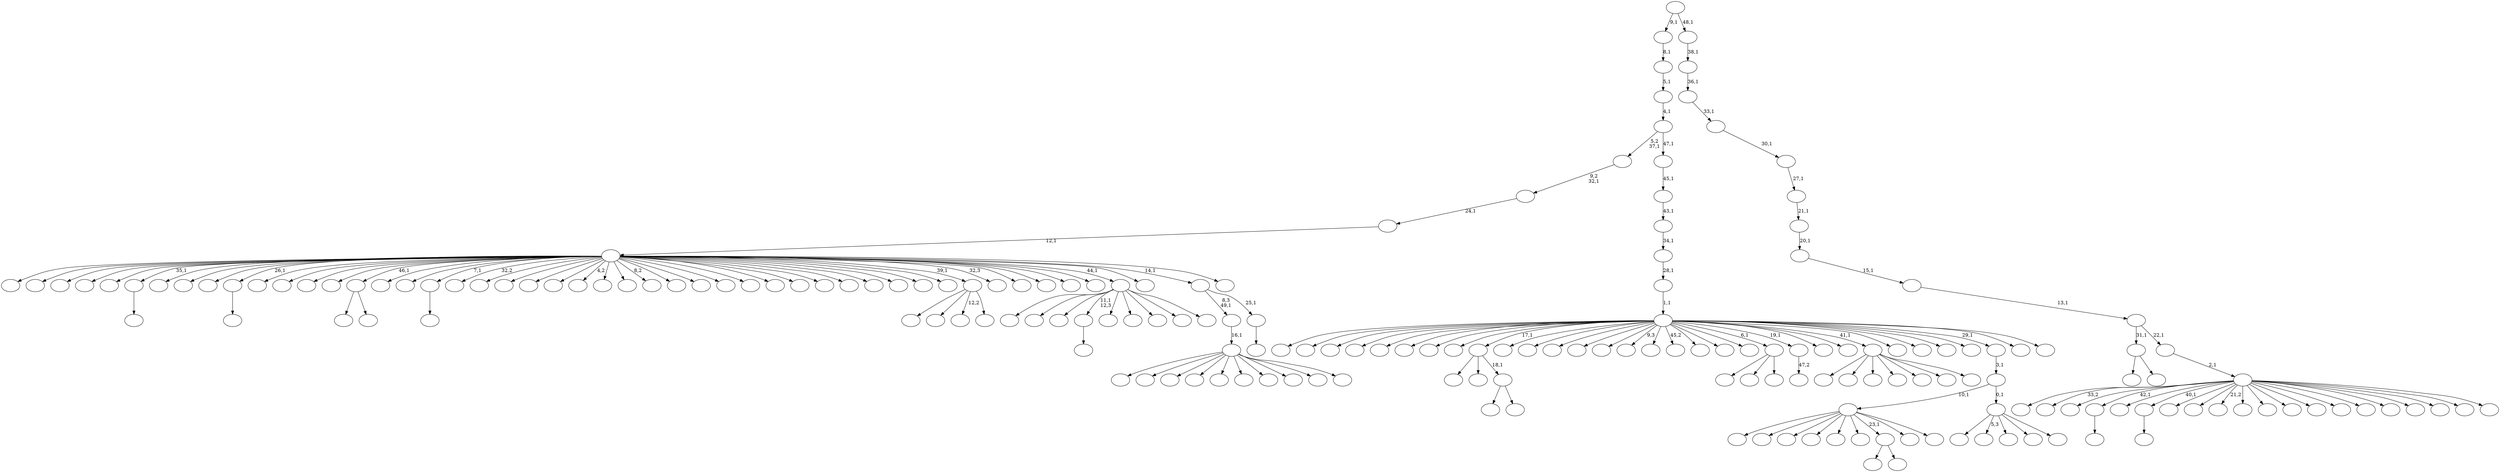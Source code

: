 digraph T {
	200 [label=""]
	199 [label=""]
	198 [label=""]
	197 [label=""]
	196 [label=""]
	195 [label=""]
	194 [label=""]
	193 [label=""]
	192 [label=""]
	191 [label=""]
	190 [label=""]
	189 [label=""]
	188 [label=""]
	187 [label=""]
	186 [label=""]
	185 [label=""]
	184 [label=""]
	183 [label=""]
	182 [label=""]
	181 [label=""]
	180 [label=""]
	179 [label=""]
	178 [label=""]
	177 [label=""]
	176 [label=""]
	175 [label=""]
	174 [label=""]
	173 [label=""]
	172 [label=""]
	171 [label=""]
	170 [label=""]
	169 [label=""]
	168 [label=""]
	167 [label=""]
	166 [label=""]
	165 [label=""]
	164 [label=""]
	163 [label=""]
	162 [label=""]
	161 [label=""]
	160 [label=""]
	159 [label=""]
	158 [label=""]
	157 [label=""]
	156 [label=""]
	155 [label=""]
	154 [label=""]
	153 [label=""]
	152 [label=""]
	151 [label=""]
	150 [label=""]
	149 [label=""]
	148 [label=""]
	147 [label=""]
	146 [label=""]
	145 [label=""]
	144 [label=""]
	143 [label=""]
	142 [label=""]
	141 [label=""]
	140 [label=""]
	139 [label=""]
	138 [label=""]
	137 [label=""]
	136 [label=""]
	135 [label=""]
	134 [label=""]
	133 [label=""]
	132 [label=""]
	131 [label=""]
	130 [label=""]
	129 [label=""]
	128 [label=""]
	127 [label=""]
	126 [label=""]
	125 [label=""]
	124 [label=""]
	123 [label=""]
	122 [label=""]
	121 [label=""]
	120 [label=""]
	119 [label=""]
	118 [label=""]
	117 [label=""]
	116 [label=""]
	115 [label=""]
	114 [label=""]
	113 [label=""]
	112 [label=""]
	111 [label=""]
	110 [label=""]
	109 [label=""]
	108 [label=""]
	107 [label=""]
	106 [label=""]
	105 [label=""]
	104 [label=""]
	103 [label=""]
	102 [label=""]
	101 [label=""]
	100 [label=""]
	99 [label=""]
	98 [label=""]
	97 [label=""]
	96 [label=""]
	95 [label=""]
	94 [label=""]
	93 [label=""]
	92 [label=""]
	91 [label=""]
	90 [label=""]
	89 [label=""]
	88 [label=""]
	87 [label=""]
	86 [label=""]
	85 [label=""]
	84 [label=""]
	83 [label=""]
	82 [label=""]
	81 [label=""]
	80 [label=""]
	79 [label=""]
	78 [label=""]
	77 [label=""]
	76 [label=""]
	75 [label=""]
	74 [label=""]
	73 [label=""]
	72 [label=""]
	71 [label=""]
	70 [label=""]
	69 [label=""]
	68 [label=""]
	67 [label=""]
	66 [label=""]
	65 [label=""]
	64 [label=""]
	63 [label=""]
	62 [label=""]
	61 [label=""]
	60 [label=""]
	59 [label=""]
	58 [label=""]
	57 [label=""]
	56 [label=""]
	55 [label=""]
	54 [label=""]
	53 [label=""]
	52 [label=""]
	51 [label=""]
	50 [label=""]
	49 [label=""]
	48 [label=""]
	47 [label=""]
	46 [label=""]
	45 [label=""]
	44 [label=""]
	43 [label=""]
	42 [label=""]
	41 [label=""]
	40 [label=""]
	39 [label=""]
	38 [label=""]
	37 [label=""]
	36 [label=""]
	35 [label=""]
	34 [label=""]
	33 [label=""]
	32 [label=""]
	31 [label=""]
	30 [label=""]
	29 [label=""]
	28 [label=""]
	27 [label=""]
	26 [label=""]
	25 [label=""]
	24 [label=""]
	23 [label=""]
	22 [label=""]
	21 [label=""]
	20 [label=""]
	19 [label=""]
	18 [label=""]
	17 [label=""]
	16 [label=""]
	15 [label=""]
	14 [label=""]
	13 [label=""]
	12 [label=""]
	11 [label=""]
	10 [label=""]
	9 [label=""]
	8 [label=""]
	7 [label=""]
	6 [label=""]
	5 [label=""]
	4 [label=""]
	3 [label=""]
	2 [label=""]
	1 [label=""]
	0 [label=""]
	175 -> 176 [label=""]
	160 -> 161 [label=""]
	158 -> 159 [label=""]
	153 -> 154 [label=""]
	151 -> 200 [label=""]
	151 -> 152 [label=""]
	150 -> 195 [label=""]
	150 -> 191 [label=""]
	150 -> 151 [label="18,1"]
	143 -> 182 [label=""]
	143 -> 144 [label=""]
	141 -> 142 [label=""]
	136 -> 137 [label=""]
	81 -> 184 [label=""]
	81 -> 107 [label=""]
	81 -> 82 [label=""]
	79 -> 140 [label=""]
	79 -> 80 [label=""]
	77 -> 78 [label="47,2"]
	67 -> 197 [label=""]
	67 -> 183 [label=""]
	67 -> 169 [label=""]
	67 -> 166 [label=""]
	67 -> 112 [label=""]
	67 -> 100 [label=""]
	67 -> 68 [label=""]
	59 -> 177 [label=""]
	59 -> 98 [label=""]
	59 -> 83 [label="12,2"]
	59 -> 60 [label=""]
	47 -> 198 [label=""]
	47 -> 194 [label=""]
	47 -> 173 [label=""]
	47 -> 162 [label=""]
	47 -> 126 [label=""]
	47 -> 105 [label=""]
	47 -> 79 [label="23,1"]
	47 -> 58 [label=""]
	47 -> 48 [label=""]
	44 -> 148 [label=""]
	44 -> 132 [label="5,3"]
	44 -> 63 [label=""]
	44 -> 55 [label=""]
	44 -> 45 [label=""]
	43 -> 47 [label="10,1"]
	43 -> 44 [label="0,1"]
	42 -> 43 [label="3,1"]
	40 -> 196 [label=""]
	40 -> 170 [label=""]
	40 -> 149 [label=""]
	40 -> 109 [label=""]
	40 -> 101 [label=""]
	40 -> 91 [label=""]
	40 -> 64 [label=""]
	40 -> 57 [label=""]
	40 -> 49 [label=""]
	40 -> 41 [label=""]
	39 -> 40 [label="16,1"]
	37 -> 192 [label=""]
	37 -> 164 [label=""]
	37 -> 147 [label=""]
	37 -> 141 [label="11,1\n12,3"]
	37 -> 120 [label=""]
	37 -> 76 [label=""]
	37 -> 75 [label=""]
	37 -> 72 [label=""]
	37 -> 38 [label=""]
	34 -> 35 [label=""]
	33 -> 39 [label="8,3\n49,1"]
	33 -> 34 [label="25,1"]
	31 -> 193 [label=""]
	31 -> 190 [label=""]
	31 -> 181 [label=""]
	31 -> 179 [label=""]
	31 -> 178 [label=""]
	31 -> 175 [label="35,1"]
	31 -> 171 [label=""]
	31 -> 167 [label=""]
	31 -> 163 [label=""]
	31 -> 160 [label="26,1"]
	31 -> 157 [label=""]
	31 -> 155 [label=""]
	31 -> 146 [label=""]
	31 -> 145 [label=""]
	31 -> 143 [label="46,1"]
	31 -> 139 [label=""]
	31 -> 138 [label=""]
	31 -> 136 [label="7,1"]
	31 -> 134 [label="32,2"]
	31 -> 133 [label=""]
	31 -> 131 [label=""]
	31 -> 130 [label=""]
	31 -> 123 [label=""]
	31 -> 119 [label="4,2"]
	31 -> 117 [label=""]
	31 -> 115 [label=""]
	31 -> 110 [label="8,2"]
	31 -> 106 [label=""]
	31 -> 103 [label=""]
	31 -> 102 [label=""]
	31 -> 97 [label=""]
	31 -> 94 [label=""]
	31 -> 92 [label=""]
	31 -> 86 [label=""]
	31 -> 85 [label=""]
	31 -> 84 [label=""]
	31 -> 74 [label=""]
	31 -> 69 [label=""]
	31 -> 62 [label=""]
	31 -> 59 [label="39,1"]
	31 -> 56 [label="32,3"]
	31 -> 54 [label=""]
	31 -> 51 [label=""]
	31 -> 50 [label=""]
	31 -> 46 [label=""]
	31 -> 37 [label="44,1"]
	31 -> 36 [label=""]
	31 -> 33 [label="14,1"]
	31 -> 32 [label=""]
	30 -> 31 [label="12,1"]
	29 -> 30 [label="24,1"]
	28 -> 29 [label="9,2\n32,1"]
	25 -> 118 [label=""]
	25 -> 26 [label=""]
	23 -> 199 [label=""]
	23 -> 186 [label=""]
	23 -> 185 [label=""]
	23 -> 180 [label=""]
	23 -> 174 [label=""]
	23 -> 172 [label=""]
	23 -> 168 [label=""]
	23 -> 165 [label=""]
	23 -> 150 [label="17,1"]
	23 -> 135 [label=""]
	23 -> 129 [label=""]
	23 -> 128 [label=""]
	23 -> 124 [label=""]
	23 -> 122 [label=""]
	23 -> 121 [label="9,3"]
	23 -> 116 [label=""]
	23 -> 104 [label="45,2"]
	23 -> 96 [label=""]
	23 -> 90 [label=""]
	23 -> 89 [label=""]
	23 -> 81 [label="6,1"]
	23 -> 77 [label="19,1"]
	23 -> 73 [label=""]
	23 -> 71 [label=""]
	23 -> 67 [label="41,1"]
	23 -> 66 [label=""]
	23 -> 65 [label=""]
	23 -> 53 [label=""]
	23 -> 52 [label=""]
	23 -> 42 [label="29,1"]
	23 -> 27 [label=""]
	23 -> 24 [label=""]
	22 -> 23 [label="1,1"]
	21 -> 22 [label="28,1"]
	20 -> 21 [label="34,1"]
	19 -> 20 [label="43,1"]
	18 -> 19 [label="45,1"]
	17 -> 28 [label="5,2\n37,1"]
	17 -> 18 [label="47,1"]
	16 -> 17 [label="4,1"]
	15 -> 16 [label="5,1"]
	14 -> 15 [label="8,1"]
	12 -> 189 [label=""]
	12 -> 188 [label="33,2"]
	12 -> 187 [label=""]
	12 -> 158 [label="42,1"]
	12 -> 156 [label=""]
	12 -> 153 [label="40,1"]
	12 -> 127 [label=""]
	12 -> 125 [label=""]
	12 -> 114 [label="21,2"]
	12 -> 113 [label=""]
	12 -> 111 [label=""]
	12 -> 108 [label=""]
	12 -> 99 [label=""]
	12 -> 95 [label=""]
	12 -> 93 [label=""]
	12 -> 88 [label=""]
	12 -> 87 [label=""]
	12 -> 70 [label=""]
	12 -> 61 [label=""]
	12 -> 13 [label=""]
	11 -> 12 [label="2,1"]
	10 -> 25 [label="31,1"]
	10 -> 11 [label="22,1"]
	9 -> 10 [label="13,1"]
	8 -> 9 [label="15,1"]
	7 -> 8 [label="20,1"]
	6 -> 7 [label="21,1"]
	5 -> 6 [label="27,1"]
	4 -> 5 [label="30,1"]
	3 -> 4 [label="33,1"]
	2 -> 3 [label="36,1"]
	1 -> 2 [label="38,1"]
	0 -> 14 [label="9,1"]
	0 -> 1 [label="48,1"]
}

